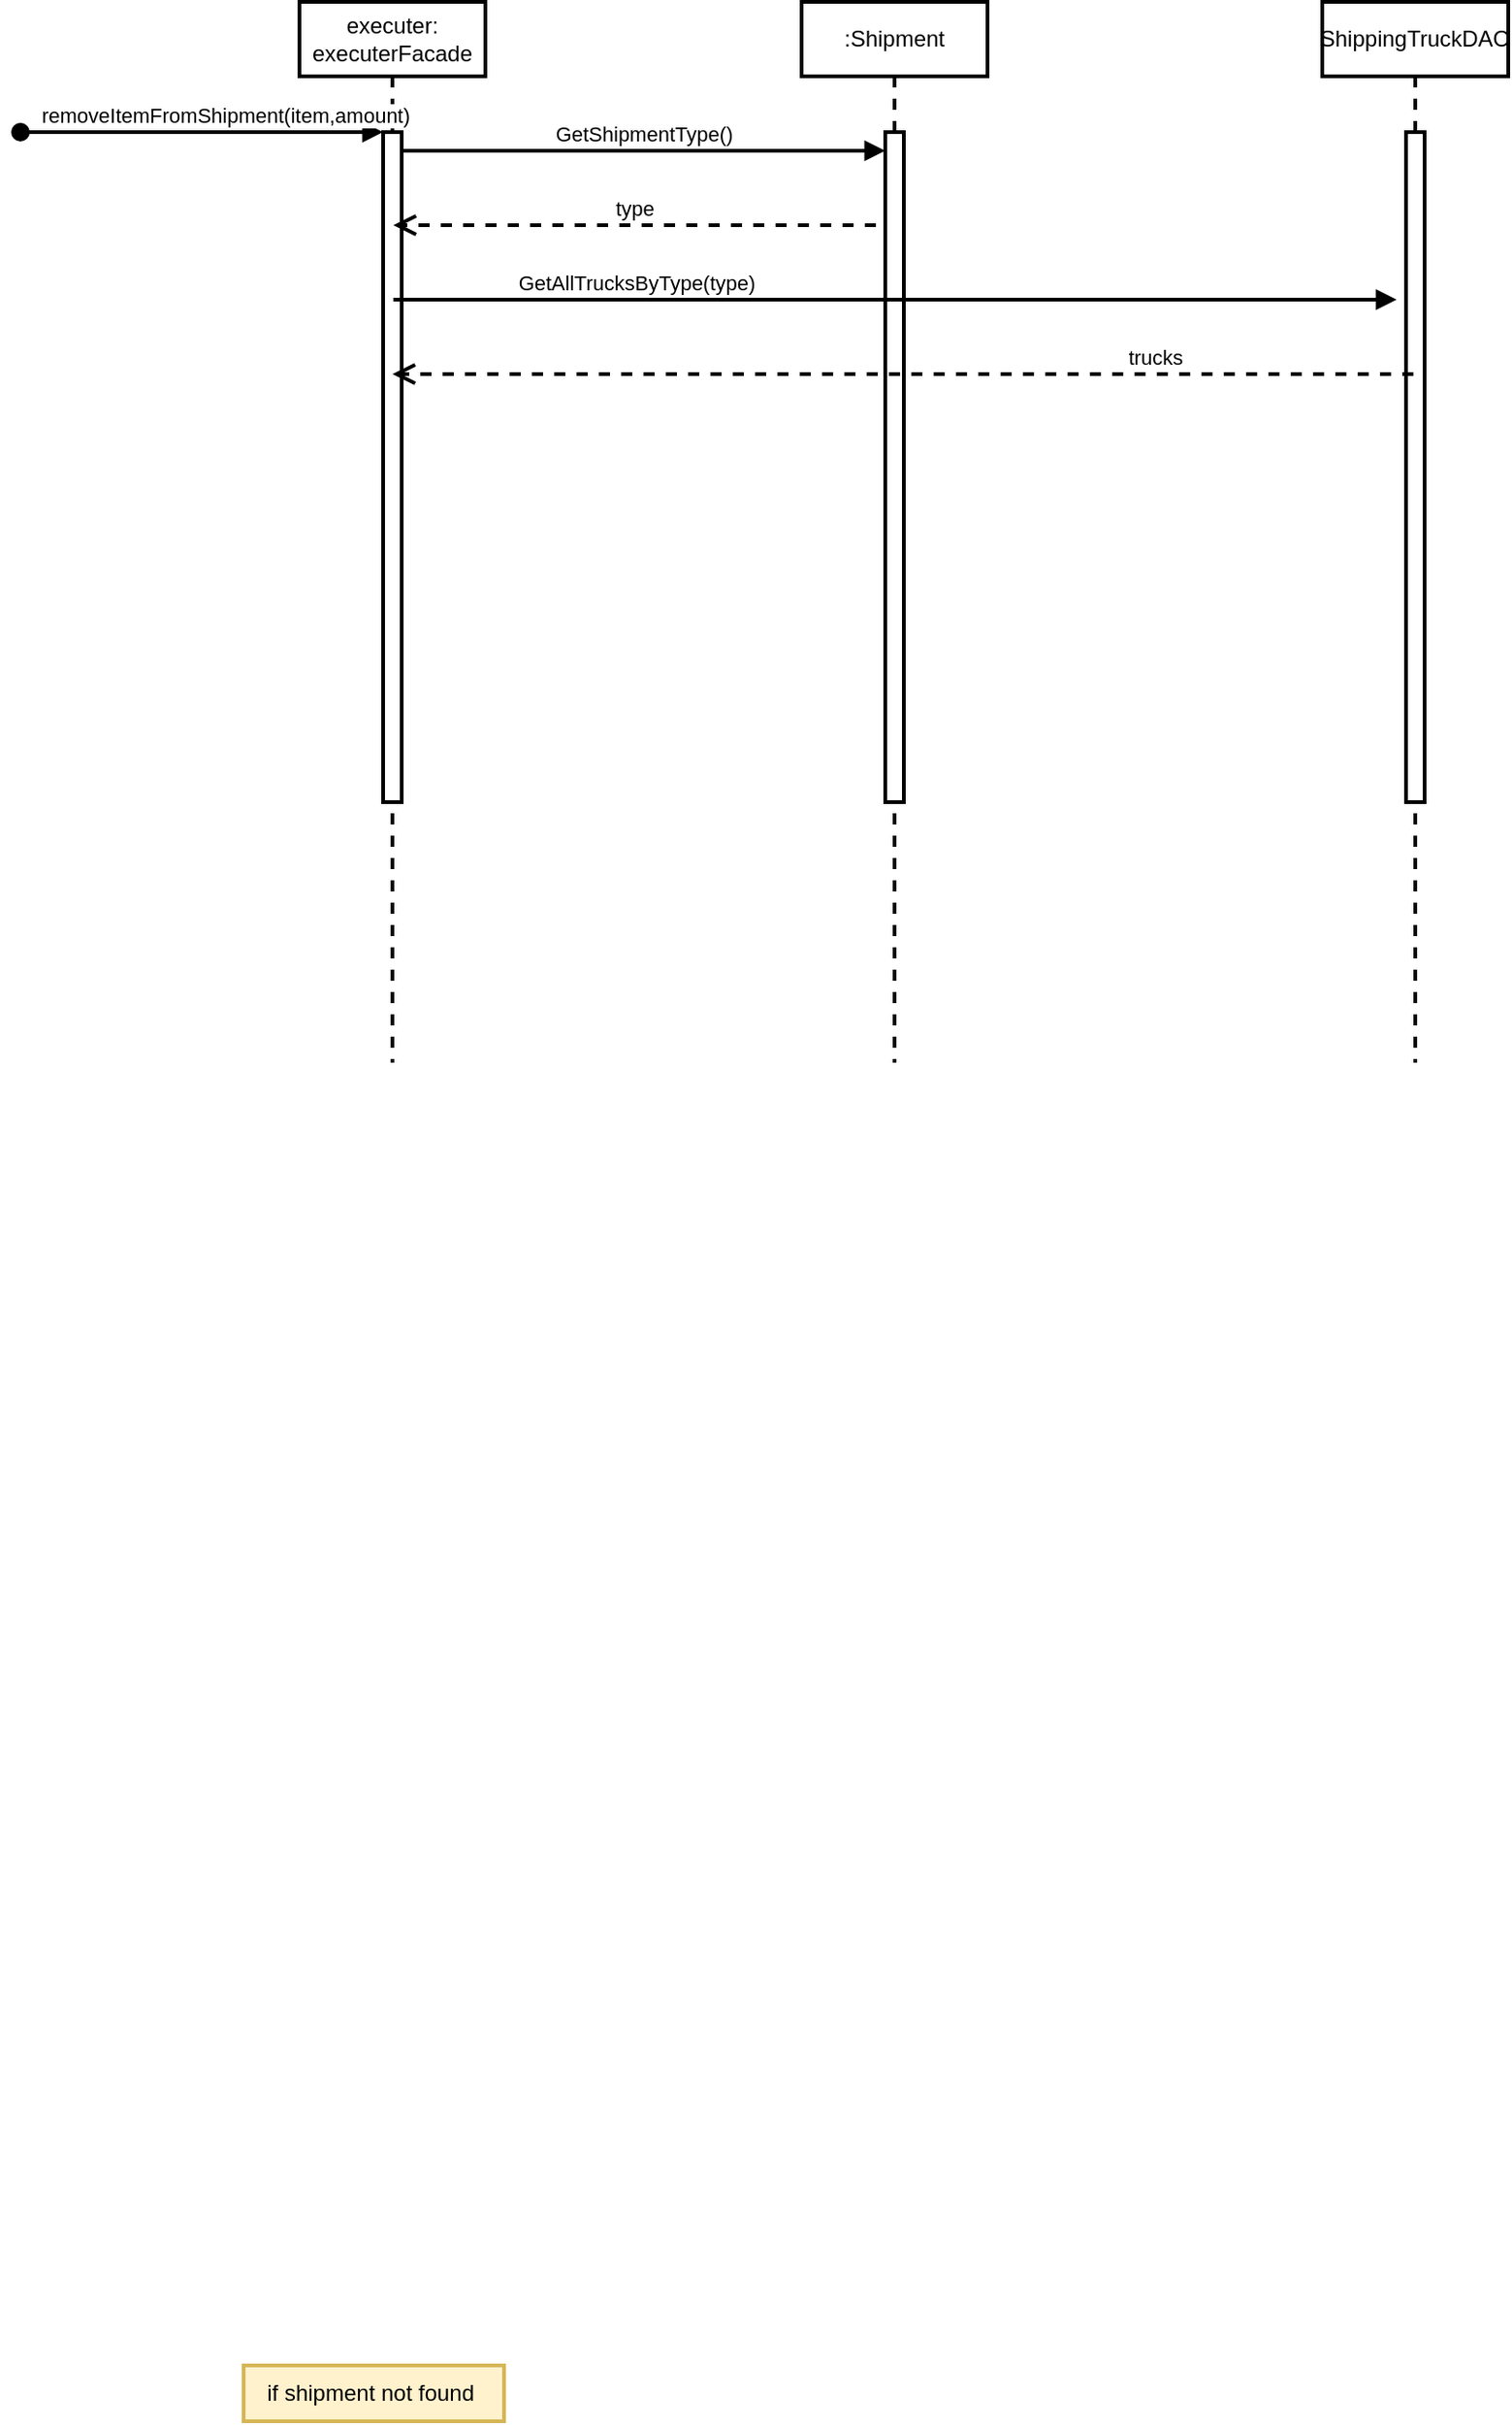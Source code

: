 <mxfile version="21.2.3" type="github">
  <diagram name="Page-1" id="2YBvvXClWsGukQMizWep">
    <mxGraphModel dx="2071" dy="644" grid="1" gridSize="10" guides="1" tooltips="1" connect="1" arrows="1" fold="1" page="1" pageScale="1" pageWidth="850" pageHeight="1100" math="0" shadow="0">
      <root>
        <mxCell id="0" />
        <mxCell id="1" parent="0" />
        <mxCell id="xAUuOv2I10lEDELEDJxS-1" value="executer: executerFacade" style="shape=umlLifeline;perimeter=lifelinePerimeter;whiteSpace=wrap;html=1;container=0;dropTarget=0;collapsible=0;recursiveResize=0;outlineConnect=0;portConstraint=eastwest;newEdgeStyle={&quot;edgeStyle&quot;:&quot;elbowEdgeStyle&quot;,&quot;elbow&quot;:&quot;vertical&quot;,&quot;curved&quot;:0,&quot;rounded&quot;:0};strokeWidth=2;" vertex="1" parent="1">
          <mxGeometry y="40" width="100" height="570" as="geometry" />
        </mxCell>
        <mxCell id="xAUuOv2I10lEDELEDJxS-2" value="" style="html=1;points=[];perimeter=orthogonalPerimeter;outlineConnect=0;targetShapes=umlLifeline;portConstraint=eastwest;newEdgeStyle={&quot;edgeStyle&quot;:&quot;elbowEdgeStyle&quot;,&quot;elbow&quot;:&quot;vertical&quot;,&quot;curved&quot;:0,&quot;rounded&quot;:0};strokeWidth=2;" vertex="1" parent="xAUuOv2I10lEDELEDJxS-1">
          <mxGeometry x="45" y="70" width="10" height="360" as="geometry" />
        </mxCell>
        <mxCell id="xAUuOv2I10lEDELEDJxS-3" value="removeItemFromShipment(item,amount)" style="html=1;verticalAlign=bottom;startArrow=oval;endArrow=block;startSize=8;edgeStyle=elbowEdgeStyle;elbow=vertical;curved=0;rounded=0;strokeWidth=2;" edge="1" parent="xAUuOv2I10lEDELEDJxS-1" target="xAUuOv2I10lEDELEDJxS-2">
          <mxGeometry x="0.128" relative="1" as="geometry">
            <mxPoint x="-150" y="70" as="sourcePoint" />
            <mxPoint as="offset" />
          </mxGeometry>
        </mxCell>
        <mxCell id="xAUuOv2I10lEDELEDJxS-9" value="if shipment not found&amp;nbsp;" style="html=1;whiteSpace=wrap;strokeWidth=2;fillColor=#fff2cc;strokeColor=#d6b656;" vertex="1" parent="1">
          <mxGeometry x="-30" y="1310" width="140" height="30" as="geometry" />
        </mxCell>
        <mxCell id="xAUuOv2I10lEDELEDJxS-11" value="ShippingTruckDAO" style="shape=umlLifeline;perimeter=lifelinePerimeter;whiteSpace=wrap;html=1;container=0;dropTarget=0;collapsible=0;recursiveResize=0;outlineConnect=0;portConstraint=eastwest;newEdgeStyle={&quot;edgeStyle&quot;:&quot;elbowEdgeStyle&quot;,&quot;elbow&quot;:&quot;vertical&quot;,&quot;curved&quot;:0,&quot;rounded&quot;:0};strokeWidth=2;" vertex="1" parent="1">
          <mxGeometry x="550" y="40" width="100" height="570" as="geometry" />
        </mxCell>
        <mxCell id="xAUuOv2I10lEDELEDJxS-12" value="" style="html=1;points=[];perimeter=orthogonalPerimeter;outlineConnect=0;targetShapes=umlLifeline;portConstraint=eastwest;newEdgeStyle={&quot;edgeStyle&quot;:&quot;elbowEdgeStyle&quot;,&quot;elbow&quot;:&quot;vertical&quot;,&quot;curved&quot;:0,&quot;rounded&quot;:0};strokeWidth=2;" vertex="1" parent="xAUuOv2I10lEDELEDJxS-11">
          <mxGeometry x="45" y="70" width="10" height="360" as="geometry" />
        </mxCell>
        <mxCell id="xAUuOv2I10lEDELEDJxS-14" value="GetShipmentType()" style="html=1;verticalAlign=bottom;endArrow=block;edgeStyle=elbowEdgeStyle;elbow=vertical;curved=0;rounded=0;strokeWidth=2;" edge="1" parent="1" target="xAUuOv2I10lEDELEDJxS-16">
          <mxGeometry relative="1" as="geometry">
            <mxPoint x="55" y="120" as="sourcePoint" />
            <Array as="points">
              <mxPoint x="180" y="120" />
            </Array>
            <mxPoint x="285" y="120" as="targetPoint" />
          </mxGeometry>
        </mxCell>
        <mxCell id="xAUuOv2I10lEDELEDJxS-15" value=":Shipment" style="shape=umlLifeline;perimeter=lifelinePerimeter;whiteSpace=wrap;html=1;container=0;dropTarget=0;collapsible=0;recursiveResize=0;outlineConnect=0;portConstraint=eastwest;newEdgeStyle={&quot;edgeStyle&quot;:&quot;elbowEdgeStyle&quot;,&quot;elbow&quot;:&quot;vertical&quot;,&quot;curved&quot;:0,&quot;rounded&quot;:0};strokeWidth=2;" vertex="1" parent="1">
          <mxGeometry x="270" y="40" width="100" height="570" as="geometry" />
        </mxCell>
        <mxCell id="xAUuOv2I10lEDELEDJxS-16" value="" style="html=1;points=[];perimeter=orthogonalPerimeter;outlineConnect=0;targetShapes=umlLifeline;portConstraint=eastwest;newEdgeStyle={&quot;edgeStyle&quot;:&quot;elbowEdgeStyle&quot;,&quot;elbow&quot;:&quot;vertical&quot;,&quot;curved&quot;:0,&quot;rounded&quot;:0};strokeWidth=2;" vertex="1" parent="xAUuOv2I10lEDELEDJxS-15">
          <mxGeometry x="45" y="70" width="10" height="360" as="geometry" />
        </mxCell>
        <mxCell id="xAUuOv2I10lEDELEDJxS-17" value="GetAllTrucksByType(type)" style="html=1;verticalAlign=bottom;endArrow=block;edgeStyle=elbowEdgeStyle;elbow=vertical;curved=0;rounded=0;strokeWidth=2;" edge="1" parent="1" source="xAUuOv2I10lEDELEDJxS-1">
          <mxGeometry x="-0.518" relative="1" as="geometry">
            <mxPoint x="330" y="200" as="sourcePoint" />
            <Array as="points">
              <mxPoint x="455" y="200" />
            </Array>
            <mxPoint x="590" y="200" as="targetPoint" />
            <mxPoint as="offset" />
          </mxGeometry>
        </mxCell>
        <mxCell id="xAUuOv2I10lEDELEDJxS-18" value="type" style="html=1;verticalAlign=bottom;endArrow=open;dashed=1;endSize=8;edgeStyle=elbowEdgeStyle;elbow=vertical;curved=0;rounded=0;strokeWidth=2;" edge="1" parent="1" target="xAUuOv2I10lEDELEDJxS-1">
          <mxGeometry relative="1" as="geometry">
            <mxPoint x="80" y="160" as="targetPoint" />
            <Array as="points">
              <mxPoint x="115" y="160" />
              <mxPoint x="155" y="170" />
              <mxPoint x="215" y="280" />
            </Array>
            <mxPoint x="310" y="160" as="sourcePoint" />
          </mxGeometry>
        </mxCell>
        <mxCell id="xAUuOv2I10lEDELEDJxS-19" value="trucks" style="html=1;verticalAlign=bottom;endArrow=open;dashed=1;endSize=8;edgeStyle=elbowEdgeStyle;elbow=vertical;curved=0;rounded=0;strokeWidth=2;" edge="1" parent="1" source="xAUuOv2I10lEDELEDJxS-11">
          <mxGeometry x="-0.494" relative="1" as="geometry">
            <mxPoint x="50" y="240" as="targetPoint" />
            <Array as="points">
              <mxPoint x="115" y="240" />
              <mxPoint x="155" y="250" />
              <mxPoint x="215" y="360" />
            </Array>
            <mxPoint x="310" y="240" as="sourcePoint" />
            <mxPoint as="offset" />
          </mxGeometry>
        </mxCell>
      </root>
    </mxGraphModel>
  </diagram>
</mxfile>
